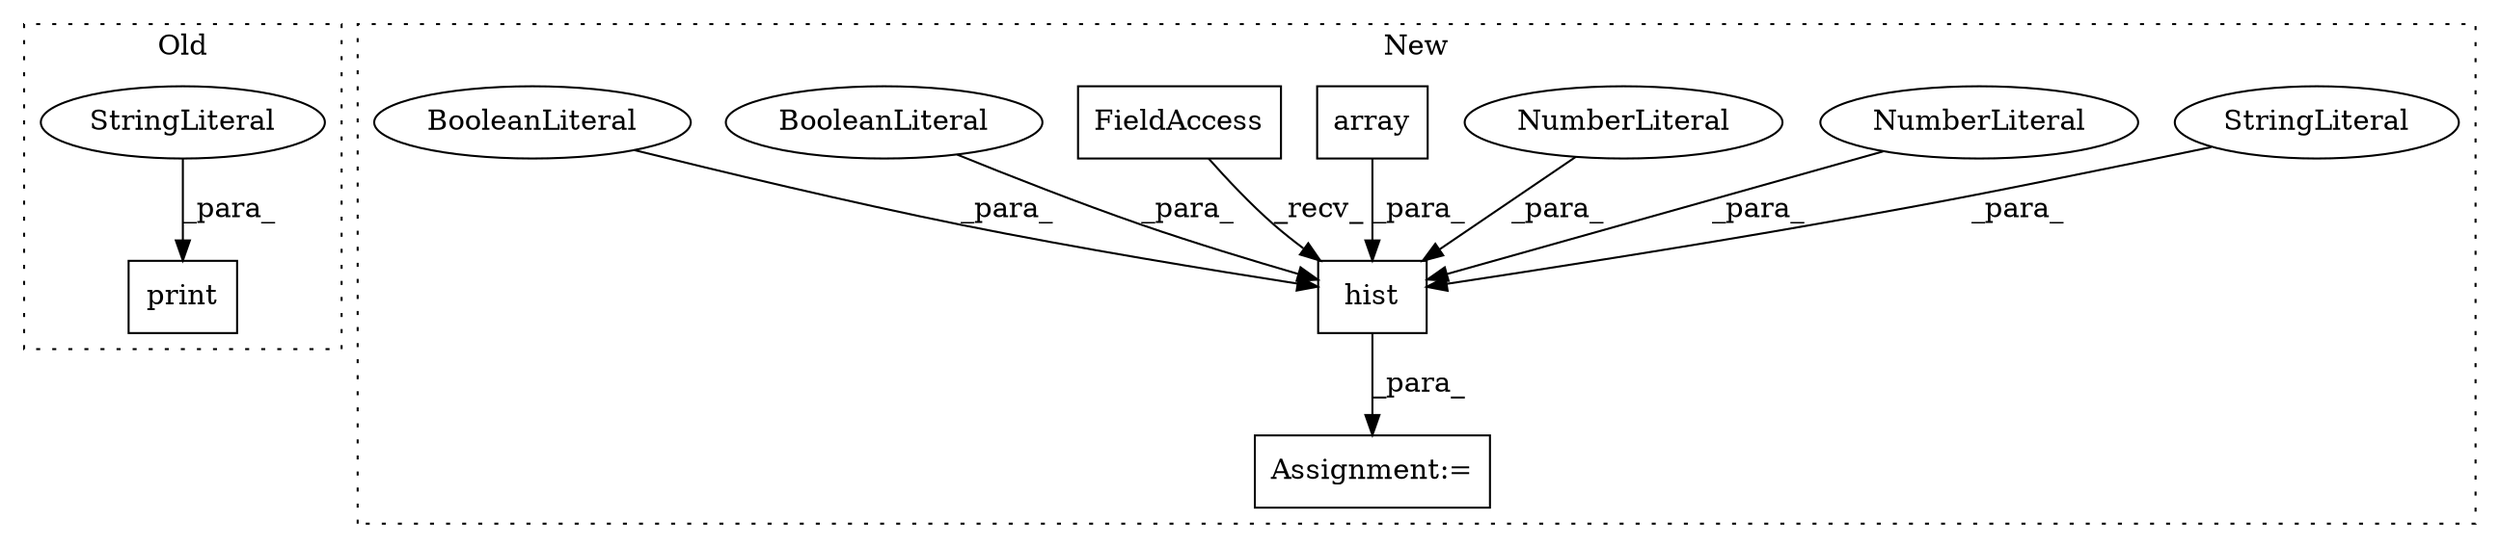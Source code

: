digraph G {
subgraph cluster0 {
1 [label="print" a="32" s="1662,1700" l="6,1" shape="box"];
4 [label="StringLiteral" a="45" s="1668" l="32" shape="ellipse"];
label = "Old";
style="dotted";
}
subgraph cluster1 {
2 [label="hist" a="32" s="1700,1755" l="5,1" shape="box"];
3 [label="StringLiteral" a="45" s="1743" l="7" shape="ellipse"];
5 [label="NumberLiteral" a="34" s="1751" l="4" shape="ellipse"];
6 [label="NumberLiteral" a="34" s="1730" l="2" shape="ellipse"];
7 [label="array" a="32" s="1711,1728" l="6,1" shape="box"];
8 [label="FieldAccess" a="22" s="1682" l="17" shape="box"];
9 [label="BooleanLiteral" a="9" s="1738" l="4" shape="ellipse"];
10 [label="BooleanLiteral" a="9" s="1733" l="4" shape="ellipse"];
11 [label="Assignment:=" a="7" s="1680" l="2" shape="box"];
label = "New";
style="dotted";
}
2 -> 11 [label="_para_"];
3 -> 2 [label="_para_"];
4 -> 1 [label="_para_"];
5 -> 2 [label="_para_"];
6 -> 2 [label="_para_"];
7 -> 2 [label="_para_"];
8 -> 2 [label="_recv_"];
9 -> 2 [label="_para_"];
10 -> 2 [label="_para_"];
}
